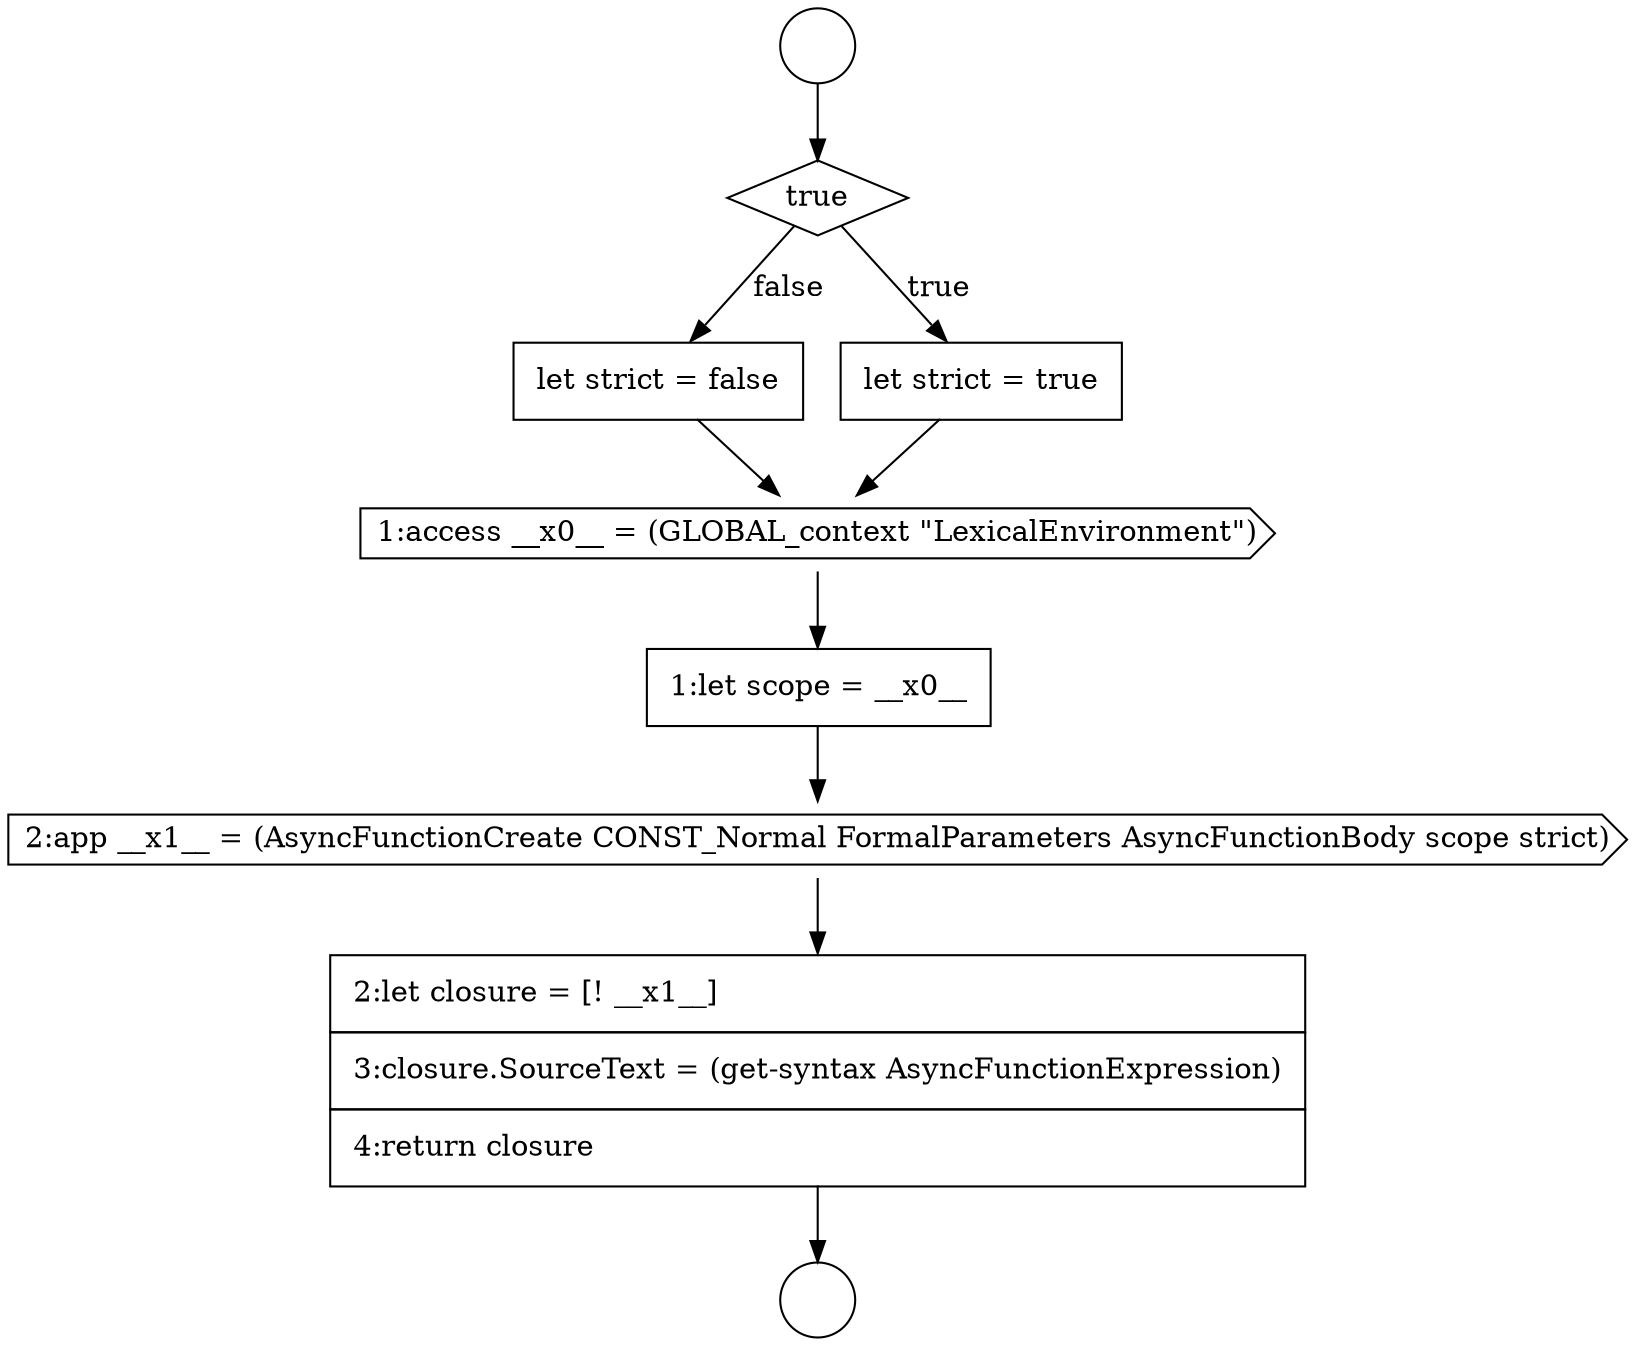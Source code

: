 digraph {
  node9292 [shape=circle label=" " color="black" fillcolor="white" style=filled]
  node9298 [shape=cds, label=<<font color="black">2:app __x1__ = (AsyncFunctionCreate CONST_Normal FormalParameters AsyncFunctionBody scope strict)</font>> color="black" fillcolor="white" style=filled]
  node9296 [shape=cds, label=<<font color="black">1:access __x0__ = (GLOBAL_context &quot;LexicalEnvironment&quot;)</font>> color="black" fillcolor="white" style=filled]
  node9291 [shape=circle label=" " color="black" fillcolor="white" style=filled]
  node9295 [shape=none, margin=0, label=<<font color="black">
    <table border="0" cellborder="1" cellspacing="0" cellpadding="10">
      <tr><td align="left">let strict = false</td></tr>
    </table>
  </font>> color="black" fillcolor="white" style=filled]
  node9294 [shape=none, margin=0, label=<<font color="black">
    <table border="0" cellborder="1" cellspacing="0" cellpadding="10">
      <tr><td align="left">let strict = true</td></tr>
    </table>
  </font>> color="black" fillcolor="white" style=filled]
  node9297 [shape=none, margin=0, label=<<font color="black">
    <table border="0" cellborder="1" cellspacing="0" cellpadding="10">
      <tr><td align="left">1:let scope = __x0__</td></tr>
    </table>
  </font>> color="black" fillcolor="white" style=filled]
  node9299 [shape=none, margin=0, label=<<font color="black">
    <table border="0" cellborder="1" cellspacing="0" cellpadding="10">
      <tr><td align="left">2:let closure = [! __x1__]</td></tr>
      <tr><td align="left">3:closure.SourceText = (get-syntax AsyncFunctionExpression)</td></tr>
      <tr><td align="left">4:return closure</td></tr>
    </table>
  </font>> color="black" fillcolor="white" style=filled]
  node9293 [shape=diamond, label=<<font color="black">true</font>> color="black" fillcolor="white" style=filled]
  node9293 -> node9294 [label=<<font color="black">true</font>> color="black"]
  node9293 -> node9295 [label=<<font color="black">false</font>> color="black"]
  node9291 -> node9293 [ color="black"]
  node9299 -> node9292 [ color="black"]
  node9294 -> node9296 [ color="black"]
  node9296 -> node9297 [ color="black"]
  node9295 -> node9296 [ color="black"]
  node9297 -> node9298 [ color="black"]
  node9298 -> node9299 [ color="black"]
}
